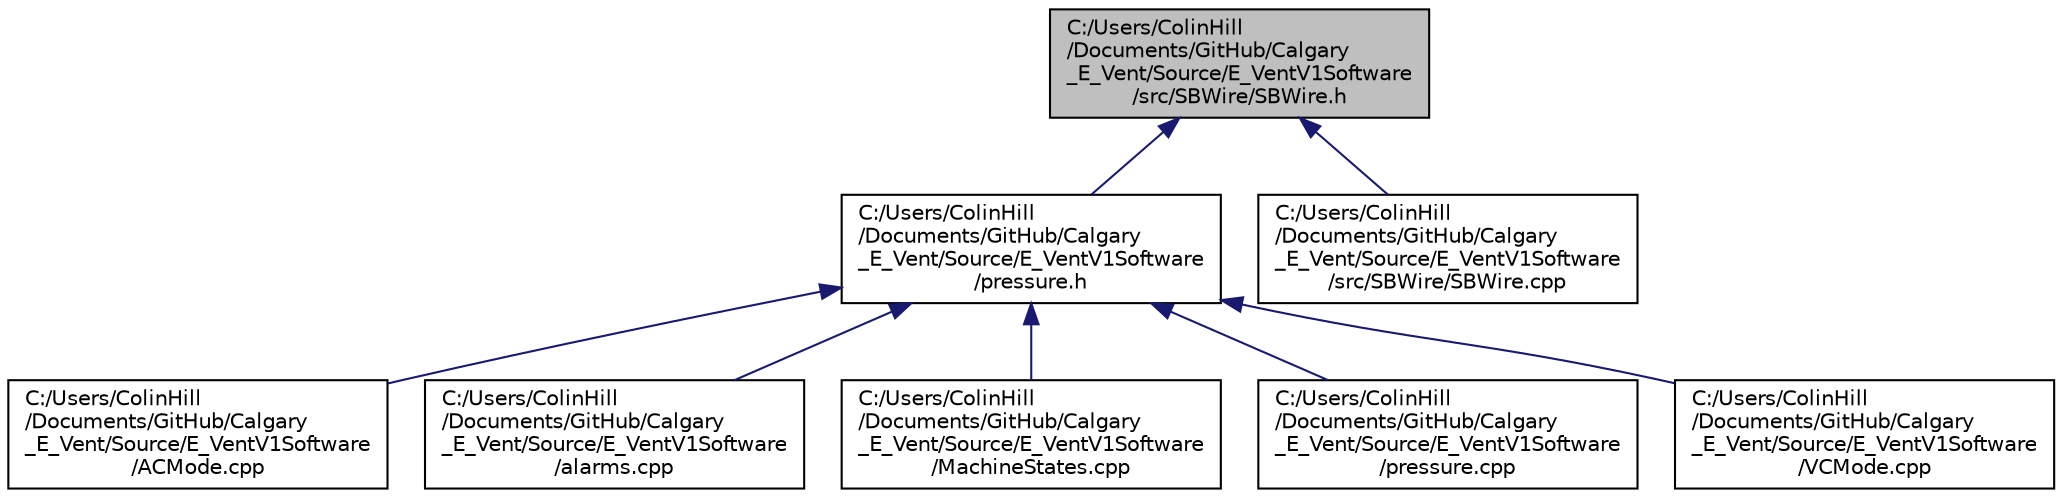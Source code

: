 digraph "C:/Users/ColinHill/Documents/GitHub/Calgary_E_Vent/Source/E_VentV1Software/src/SBWire/SBWire.h"
{
 // LATEX_PDF_SIZE
  edge [fontname="Helvetica",fontsize="10",labelfontname="Helvetica",labelfontsize="10"];
  node [fontname="Helvetica",fontsize="10",shape=record];
  Node1 [label="C:/Users/ColinHill\l/Documents/GitHub/Calgary\l_E_Vent/Source/E_VentV1Software\l/src/SBWire/SBWire.h",height=0.2,width=0.4,color="black", fillcolor="grey75", style="filled", fontcolor="black",tooltip=" "];
  Node1 -> Node2 [dir="back",color="midnightblue",fontsize="10",style="solid",fontname="Helvetica"];
  Node2 [label="C:/Users/ColinHill\l/Documents/GitHub/Calgary\l_E_Vent/Source/E_VentV1Software\l/pressure.h",height=0.2,width=0.4,color="black", fillcolor="white", style="filled",URL="$pressure_8h.html",tooltip=" "];
  Node2 -> Node3 [dir="back",color="midnightblue",fontsize="10",style="solid",fontname="Helvetica"];
  Node3 [label="C:/Users/ColinHill\l/Documents/GitHub/Calgary\l_E_Vent/Source/E_VentV1Software\l/ACMode.cpp",height=0.2,width=0.4,color="black", fillcolor="white", style="filled",URL="$_a_c_mode_8cpp.html",tooltip=" "];
  Node2 -> Node4 [dir="back",color="midnightblue",fontsize="10",style="solid",fontname="Helvetica"];
  Node4 [label="C:/Users/ColinHill\l/Documents/GitHub/Calgary\l_E_Vent/Source/E_VentV1Software\l/alarms.cpp",height=0.2,width=0.4,color="black", fillcolor="white", style="filled",URL="$alarms_8cpp.html",tooltip=" "];
  Node2 -> Node5 [dir="back",color="midnightblue",fontsize="10",style="solid",fontname="Helvetica"];
  Node5 [label="C:/Users/ColinHill\l/Documents/GitHub/Calgary\l_E_Vent/Source/E_VentV1Software\l/MachineStates.cpp",height=0.2,width=0.4,color="black", fillcolor="white", style="filled",URL="$_machine_states_8cpp.html",tooltip=" "];
  Node2 -> Node6 [dir="back",color="midnightblue",fontsize="10",style="solid",fontname="Helvetica"];
  Node6 [label="C:/Users/ColinHill\l/Documents/GitHub/Calgary\l_E_Vent/Source/E_VentV1Software\l/pressure.cpp",height=0.2,width=0.4,color="black", fillcolor="white", style="filled",URL="$pressure_8cpp.html",tooltip=" "];
  Node2 -> Node7 [dir="back",color="midnightblue",fontsize="10",style="solid",fontname="Helvetica"];
  Node7 [label="C:/Users/ColinHill\l/Documents/GitHub/Calgary\l_E_Vent/Source/E_VentV1Software\l/VCMode.cpp",height=0.2,width=0.4,color="black", fillcolor="white", style="filled",URL="$_v_c_mode_8cpp.html",tooltip=" "];
  Node1 -> Node8 [dir="back",color="midnightblue",fontsize="10",style="solid",fontname="Helvetica"];
  Node8 [label="C:/Users/ColinHill\l/Documents/GitHub/Calgary\l_E_Vent/Source/E_VentV1Software\l/src/SBWire/SBWire.cpp",height=0.2,width=0.4,color="black", fillcolor="white", style="filled",URL="$_s_b_wire_8cpp.html",tooltip=" "];
}
